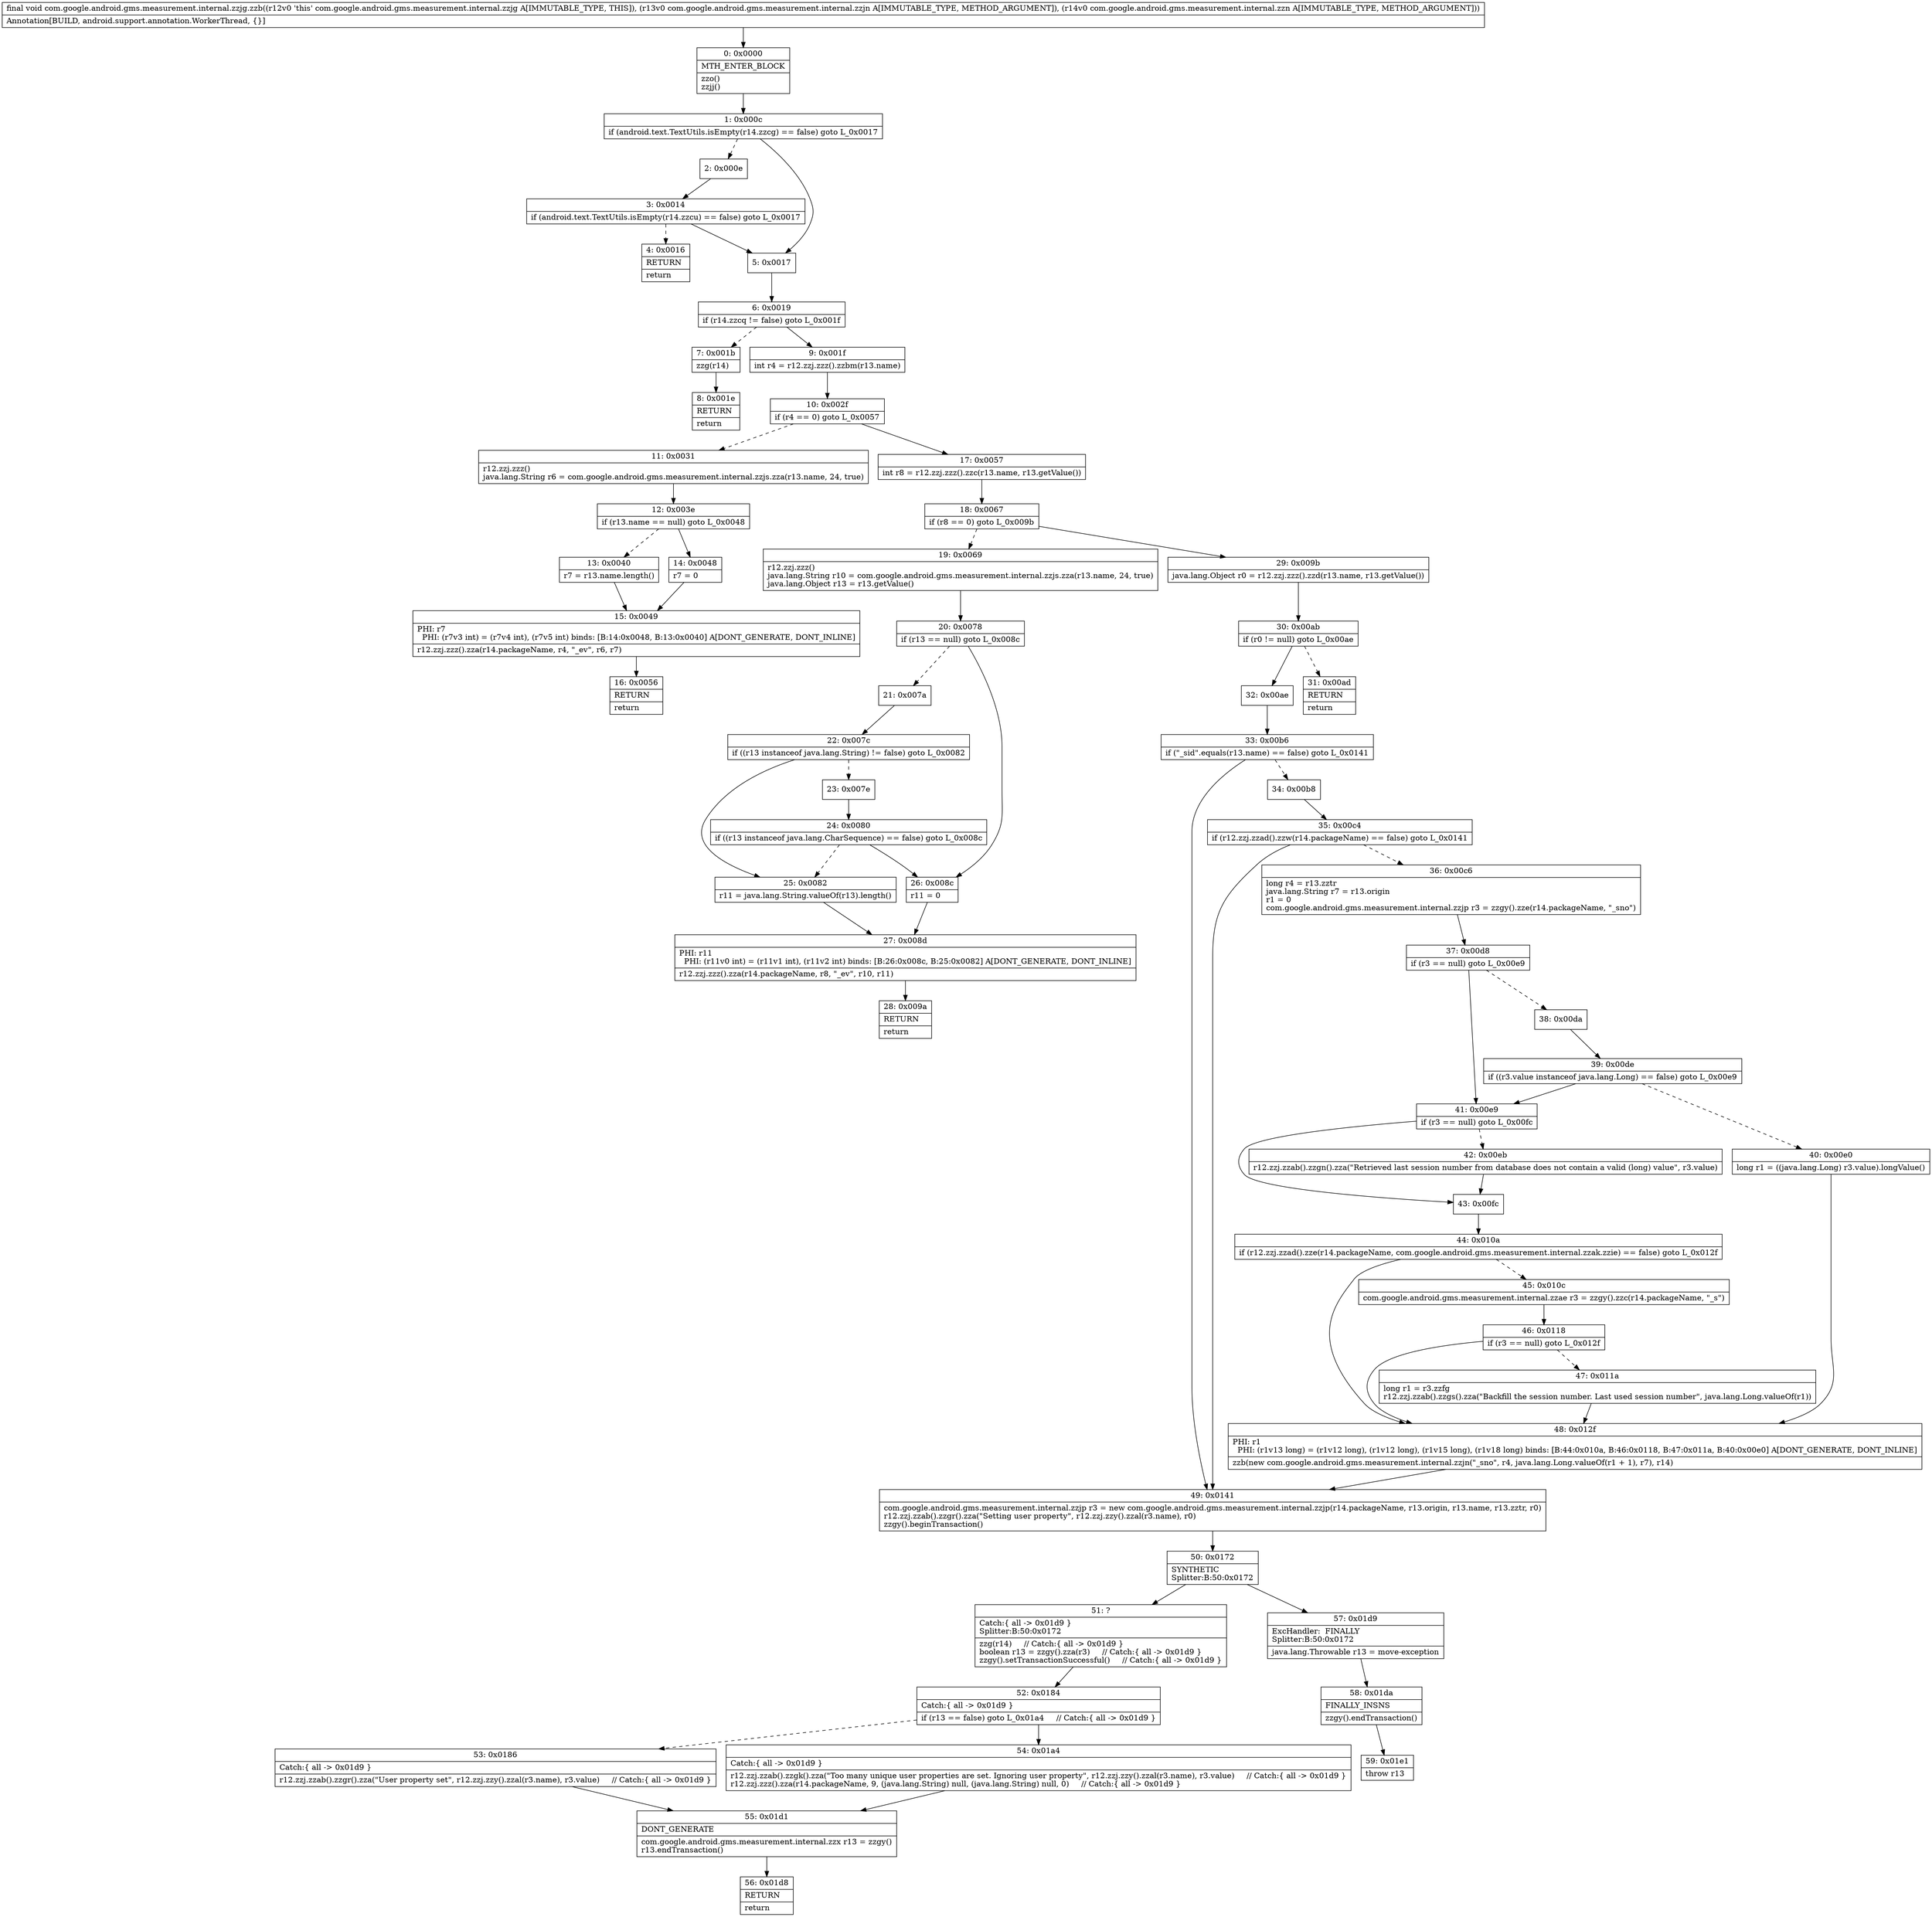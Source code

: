 digraph "CFG forcom.google.android.gms.measurement.internal.zzjg.zzb(Lcom\/google\/android\/gms\/measurement\/internal\/zzjn;Lcom\/google\/android\/gms\/measurement\/internal\/zzn;)V" {
Node_0 [shape=record,label="{0\:\ 0x0000|MTH_ENTER_BLOCK\l|zzo()\lzzjj()\l}"];
Node_1 [shape=record,label="{1\:\ 0x000c|if (android.text.TextUtils.isEmpty(r14.zzcg) == false) goto L_0x0017\l}"];
Node_2 [shape=record,label="{2\:\ 0x000e}"];
Node_3 [shape=record,label="{3\:\ 0x0014|if (android.text.TextUtils.isEmpty(r14.zzcu) == false) goto L_0x0017\l}"];
Node_4 [shape=record,label="{4\:\ 0x0016|RETURN\l|return\l}"];
Node_5 [shape=record,label="{5\:\ 0x0017}"];
Node_6 [shape=record,label="{6\:\ 0x0019|if (r14.zzcq != false) goto L_0x001f\l}"];
Node_7 [shape=record,label="{7\:\ 0x001b|zzg(r14)\l}"];
Node_8 [shape=record,label="{8\:\ 0x001e|RETURN\l|return\l}"];
Node_9 [shape=record,label="{9\:\ 0x001f|int r4 = r12.zzj.zzz().zzbm(r13.name)\l}"];
Node_10 [shape=record,label="{10\:\ 0x002f|if (r4 == 0) goto L_0x0057\l}"];
Node_11 [shape=record,label="{11\:\ 0x0031|r12.zzj.zzz()\ljava.lang.String r6 = com.google.android.gms.measurement.internal.zzjs.zza(r13.name, 24, true)\l}"];
Node_12 [shape=record,label="{12\:\ 0x003e|if (r13.name == null) goto L_0x0048\l}"];
Node_13 [shape=record,label="{13\:\ 0x0040|r7 = r13.name.length()\l}"];
Node_14 [shape=record,label="{14\:\ 0x0048|r7 = 0\l}"];
Node_15 [shape=record,label="{15\:\ 0x0049|PHI: r7 \l  PHI: (r7v3 int) = (r7v4 int), (r7v5 int) binds: [B:14:0x0048, B:13:0x0040] A[DONT_GENERATE, DONT_INLINE]\l|r12.zzj.zzz().zza(r14.packageName, r4, \"_ev\", r6, r7)\l}"];
Node_16 [shape=record,label="{16\:\ 0x0056|RETURN\l|return\l}"];
Node_17 [shape=record,label="{17\:\ 0x0057|int r8 = r12.zzj.zzz().zzc(r13.name, r13.getValue())\l}"];
Node_18 [shape=record,label="{18\:\ 0x0067|if (r8 == 0) goto L_0x009b\l}"];
Node_19 [shape=record,label="{19\:\ 0x0069|r12.zzj.zzz()\ljava.lang.String r10 = com.google.android.gms.measurement.internal.zzjs.zza(r13.name, 24, true)\ljava.lang.Object r13 = r13.getValue()\l}"];
Node_20 [shape=record,label="{20\:\ 0x0078|if (r13 == null) goto L_0x008c\l}"];
Node_21 [shape=record,label="{21\:\ 0x007a}"];
Node_22 [shape=record,label="{22\:\ 0x007c|if ((r13 instanceof java.lang.String) != false) goto L_0x0082\l}"];
Node_23 [shape=record,label="{23\:\ 0x007e}"];
Node_24 [shape=record,label="{24\:\ 0x0080|if ((r13 instanceof java.lang.CharSequence) == false) goto L_0x008c\l}"];
Node_25 [shape=record,label="{25\:\ 0x0082|r11 = java.lang.String.valueOf(r13).length()\l}"];
Node_26 [shape=record,label="{26\:\ 0x008c|r11 = 0\l}"];
Node_27 [shape=record,label="{27\:\ 0x008d|PHI: r11 \l  PHI: (r11v0 int) = (r11v1 int), (r11v2 int) binds: [B:26:0x008c, B:25:0x0082] A[DONT_GENERATE, DONT_INLINE]\l|r12.zzj.zzz().zza(r14.packageName, r8, \"_ev\", r10, r11)\l}"];
Node_28 [shape=record,label="{28\:\ 0x009a|RETURN\l|return\l}"];
Node_29 [shape=record,label="{29\:\ 0x009b|java.lang.Object r0 = r12.zzj.zzz().zzd(r13.name, r13.getValue())\l}"];
Node_30 [shape=record,label="{30\:\ 0x00ab|if (r0 != null) goto L_0x00ae\l}"];
Node_31 [shape=record,label="{31\:\ 0x00ad|RETURN\l|return\l}"];
Node_32 [shape=record,label="{32\:\ 0x00ae}"];
Node_33 [shape=record,label="{33\:\ 0x00b6|if (\"_sid\".equals(r13.name) == false) goto L_0x0141\l}"];
Node_34 [shape=record,label="{34\:\ 0x00b8}"];
Node_35 [shape=record,label="{35\:\ 0x00c4|if (r12.zzj.zzad().zzw(r14.packageName) == false) goto L_0x0141\l}"];
Node_36 [shape=record,label="{36\:\ 0x00c6|long r4 = r13.zztr\ljava.lang.String r7 = r13.origin\lr1 = 0\lcom.google.android.gms.measurement.internal.zzjp r3 = zzgy().zze(r14.packageName, \"_sno\")\l}"];
Node_37 [shape=record,label="{37\:\ 0x00d8|if (r3 == null) goto L_0x00e9\l}"];
Node_38 [shape=record,label="{38\:\ 0x00da}"];
Node_39 [shape=record,label="{39\:\ 0x00de|if ((r3.value instanceof java.lang.Long) == false) goto L_0x00e9\l}"];
Node_40 [shape=record,label="{40\:\ 0x00e0|long r1 = ((java.lang.Long) r3.value).longValue()\l}"];
Node_41 [shape=record,label="{41\:\ 0x00e9|if (r3 == null) goto L_0x00fc\l}"];
Node_42 [shape=record,label="{42\:\ 0x00eb|r12.zzj.zzab().zzgn().zza(\"Retrieved last session number from database does not contain a valid (long) value\", r3.value)\l}"];
Node_43 [shape=record,label="{43\:\ 0x00fc}"];
Node_44 [shape=record,label="{44\:\ 0x010a|if (r12.zzj.zzad().zze(r14.packageName, com.google.android.gms.measurement.internal.zzak.zzie) == false) goto L_0x012f\l}"];
Node_45 [shape=record,label="{45\:\ 0x010c|com.google.android.gms.measurement.internal.zzae r3 = zzgy().zzc(r14.packageName, \"_s\")\l}"];
Node_46 [shape=record,label="{46\:\ 0x0118|if (r3 == null) goto L_0x012f\l}"];
Node_47 [shape=record,label="{47\:\ 0x011a|long r1 = r3.zzfg\lr12.zzj.zzab().zzgs().zza(\"Backfill the session number. Last used session number\", java.lang.Long.valueOf(r1))\l}"];
Node_48 [shape=record,label="{48\:\ 0x012f|PHI: r1 \l  PHI: (r1v13 long) = (r1v12 long), (r1v12 long), (r1v15 long), (r1v18 long) binds: [B:44:0x010a, B:46:0x0118, B:47:0x011a, B:40:0x00e0] A[DONT_GENERATE, DONT_INLINE]\l|zzb(new com.google.android.gms.measurement.internal.zzjn(\"_sno\", r4, java.lang.Long.valueOf(r1 + 1), r7), r14)\l}"];
Node_49 [shape=record,label="{49\:\ 0x0141|com.google.android.gms.measurement.internal.zzjp r3 = new com.google.android.gms.measurement.internal.zzjp(r14.packageName, r13.origin, r13.name, r13.zztr, r0)\lr12.zzj.zzab().zzgr().zza(\"Setting user property\", r12.zzj.zzy().zzal(r3.name), r0)\lzzgy().beginTransaction()\l}"];
Node_50 [shape=record,label="{50\:\ 0x0172|SYNTHETIC\lSplitter:B:50:0x0172\l}"];
Node_51 [shape=record,label="{51\:\ ?|Catch:\{ all \-\> 0x01d9 \}\lSplitter:B:50:0x0172\l|zzg(r14)     \/\/ Catch:\{ all \-\> 0x01d9 \}\lboolean r13 = zzgy().zza(r3)     \/\/ Catch:\{ all \-\> 0x01d9 \}\lzzgy().setTransactionSuccessful()     \/\/ Catch:\{ all \-\> 0x01d9 \}\l}"];
Node_52 [shape=record,label="{52\:\ 0x0184|Catch:\{ all \-\> 0x01d9 \}\l|if (r13 == false) goto L_0x01a4     \/\/ Catch:\{ all \-\> 0x01d9 \}\l}"];
Node_53 [shape=record,label="{53\:\ 0x0186|Catch:\{ all \-\> 0x01d9 \}\l|r12.zzj.zzab().zzgr().zza(\"User property set\", r12.zzj.zzy().zzal(r3.name), r3.value)     \/\/ Catch:\{ all \-\> 0x01d9 \}\l}"];
Node_54 [shape=record,label="{54\:\ 0x01a4|Catch:\{ all \-\> 0x01d9 \}\l|r12.zzj.zzab().zzgk().zza(\"Too many unique user properties are set. Ignoring user property\", r12.zzj.zzy().zzal(r3.name), r3.value)     \/\/ Catch:\{ all \-\> 0x01d9 \}\lr12.zzj.zzz().zza(r14.packageName, 9, (java.lang.String) null, (java.lang.String) null, 0)     \/\/ Catch:\{ all \-\> 0x01d9 \}\l}"];
Node_55 [shape=record,label="{55\:\ 0x01d1|DONT_GENERATE\l|com.google.android.gms.measurement.internal.zzx r13 = zzgy()\lr13.endTransaction()\l}"];
Node_56 [shape=record,label="{56\:\ 0x01d8|RETURN\l|return\l}"];
Node_57 [shape=record,label="{57\:\ 0x01d9|ExcHandler:  FINALLY\lSplitter:B:50:0x0172\l|java.lang.Throwable r13 = move\-exception\l}"];
Node_58 [shape=record,label="{58\:\ 0x01da|FINALLY_INSNS\l|zzgy().endTransaction()\l}"];
Node_59 [shape=record,label="{59\:\ 0x01e1|throw r13\l}"];
MethodNode[shape=record,label="{final void com.google.android.gms.measurement.internal.zzjg.zzb((r12v0 'this' com.google.android.gms.measurement.internal.zzjg A[IMMUTABLE_TYPE, THIS]), (r13v0 com.google.android.gms.measurement.internal.zzjn A[IMMUTABLE_TYPE, METHOD_ARGUMENT]), (r14v0 com.google.android.gms.measurement.internal.zzn A[IMMUTABLE_TYPE, METHOD_ARGUMENT]))  | Annotation[BUILD, android.support.annotation.WorkerThread, \{\}]\l}"];
MethodNode -> Node_0;
Node_0 -> Node_1;
Node_1 -> Node_2[style=dashed];
Node_1 -> Node_5;
Node_2 -> Node_3;
Node_3 -> Node_4[style=dashed];
Node_3 -> Node_5;
Node_5 -> Node_6;
Node_6 -> Node_7[style=dashed];
Node_6 -> Node_9;
Node_7 -> Node_8;
Node_9 -> Node_10;
Node_10 -> Node_11[style=dashed];
Node_10 -> Node_17;
Node_11 -> Node_12;
Node_12 -> Node_13[style=dashed];
Node_12 -> Node_14;
Node_13 -> Node_15;
Node_14 -> Node_15;
Node_15 -> Node_16;
Node_17 -> Node_18;
Node_18 -> Node_19[style=dashed];
Node_18 -> Node_29;
Node_19 -> Node_20;
Node_20 -> Node_21[style=dashed];
Node_20 -> Node_26;
Node_21 -> Node_22;
Node_22 -> Node_23[style=dashed];
Node_22 -> Node_25;
Node_23 -> Node_24;
Node_24 -> Node_25[style=dashed];
Node_24 -> Node_26;
Node_25 -> Node_27;
Node_26 -> Node_27;
Node_27 -> Node_28;
Node_29 -> Node_30;
Node_30 -> Node_31[style=dashed];
Node_30 -> Node_32;
Node_32 -> Node_33;
Node_33 -> Node_34[style=dashed];
Node_33 -> Node_49;
Node_34 -> Node_35;
Node_35 -> Node_36[style=dashed];
Node_35 -> Node_49;
Node_36 -> Node_37;
Node_37 -> Node_38[style=dashed];
Node_37 -> Node_41;
Node_38 -> Node_39;
Node_39 -> Node_40[style=dashed];
Node_39 -> Node_41;
Node_40 -> Node_48;
Node_41 -> Node_42[style=dashed];
Node_41 -> Node_43;
Node_42 -> Node_43;
Node_43 -> Node_44;
Node_44 -> Node_45[style=dashed];
Node_44 -> Node_48;
Node_45 -> Node_46;
Node_46 -> Node_47[style=dashed];
Node_46 -> Node_48;
Node_47 -> Node_48;
Node_48 -> Node_49;
Node_49 -> Node_50;
Node_50 -> Node_51;
Node_50 -> Node_57;
Node_51 -> Node_52;
Node_52 -> Node_53[style=dashed];
Node_52 -> Node_54;
Node_53 -> Node_55;
Node_54 -> Node_55;
Node_55 -> Node_56;
Node_57 -> Node_58;
Node_58 -> Node_59;
}


